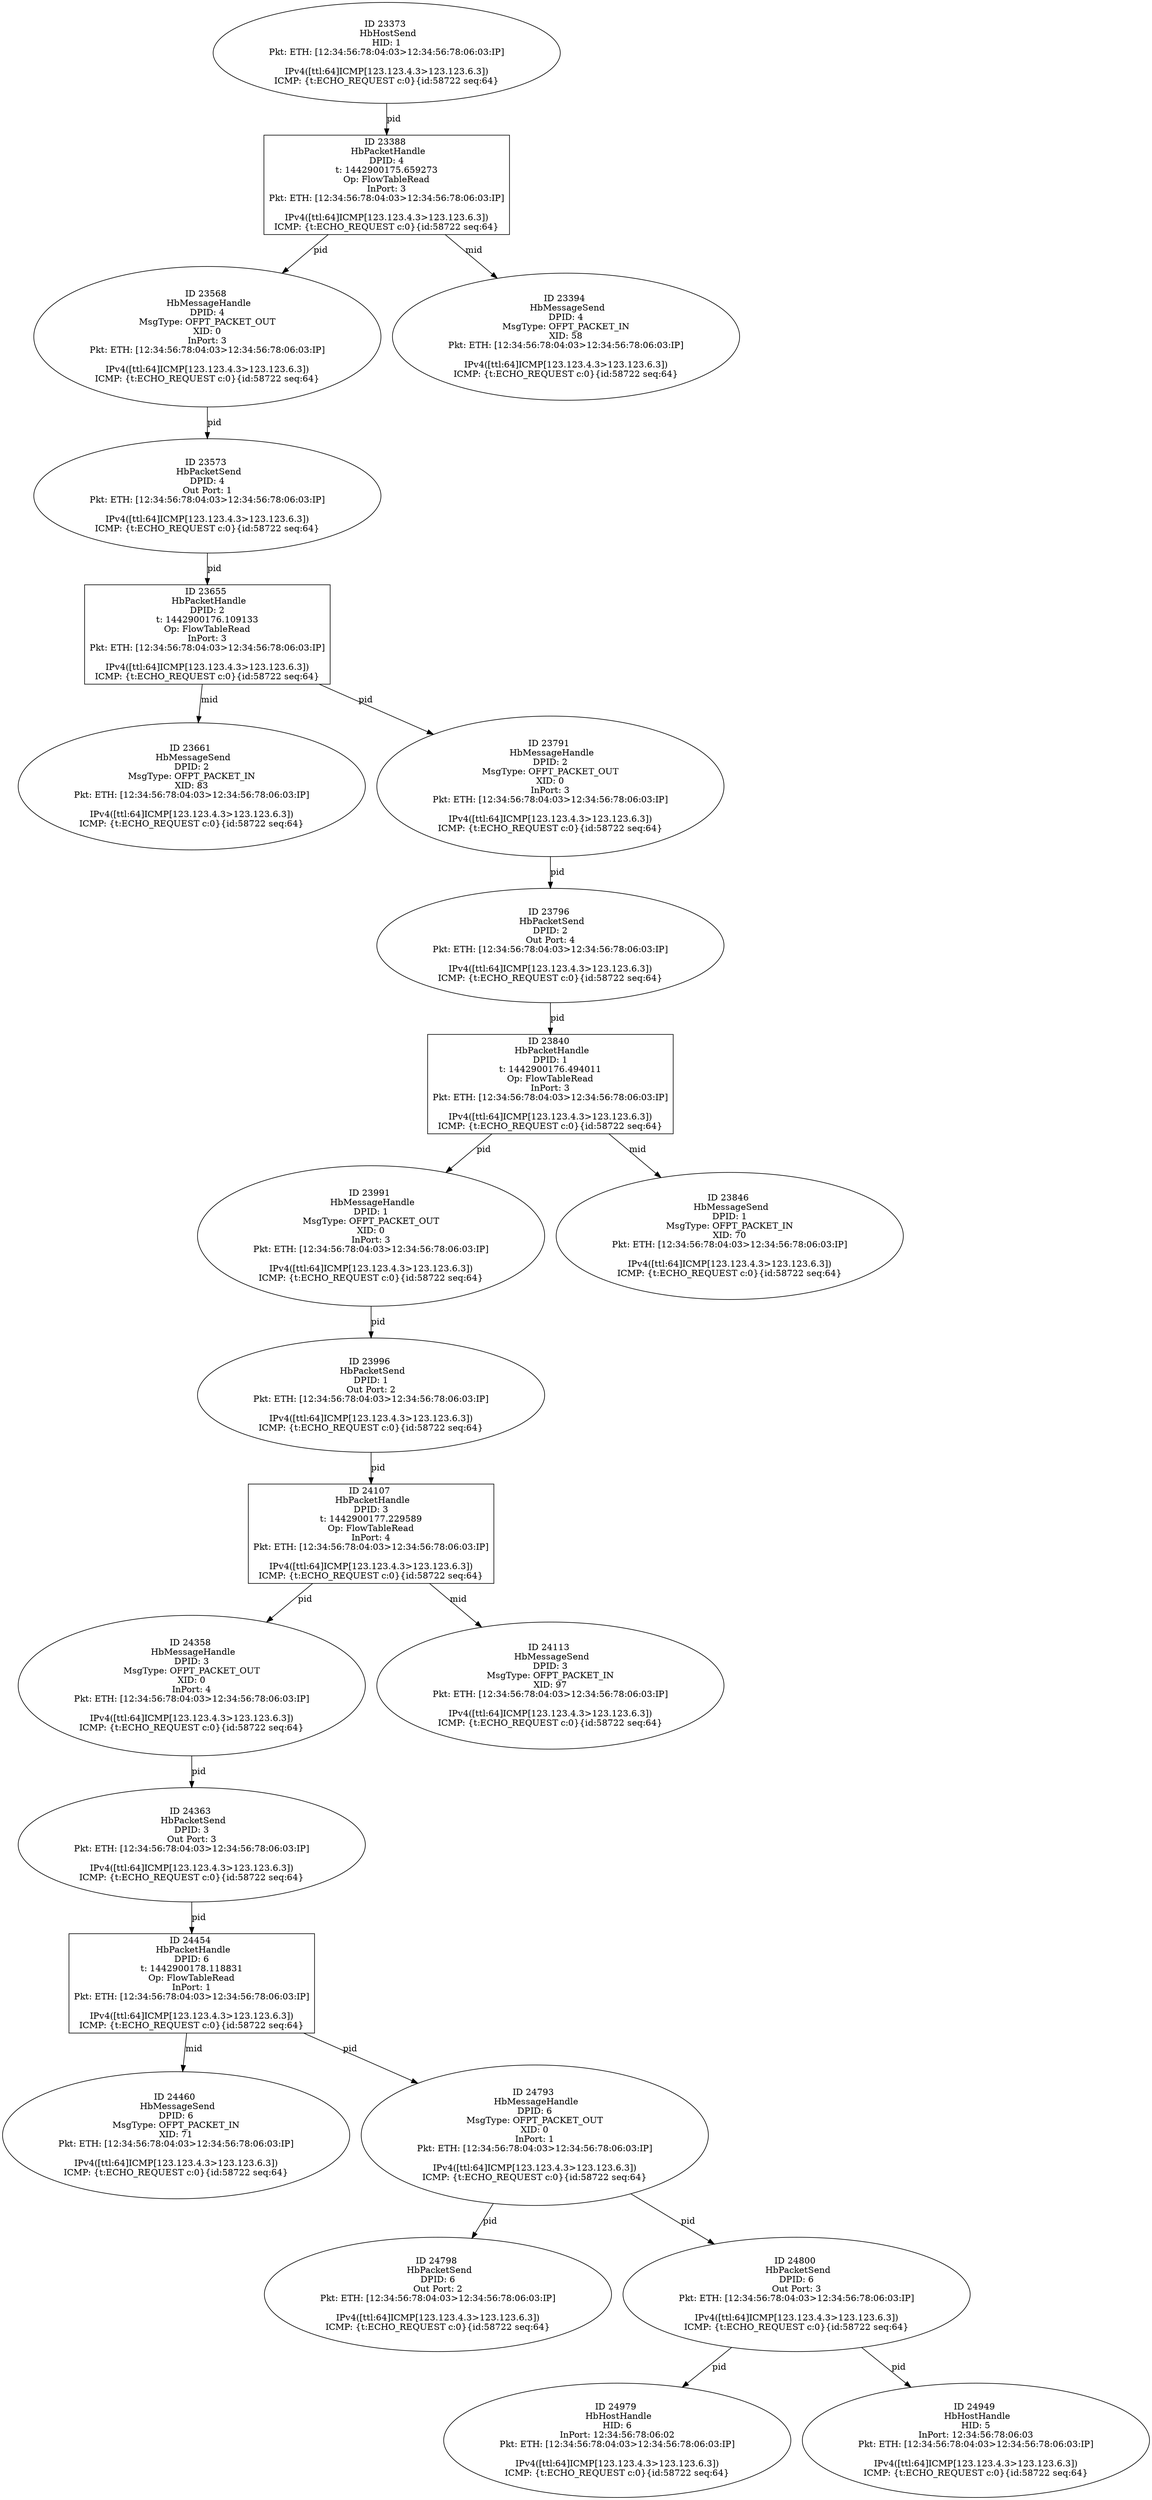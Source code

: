 strict digraph G {
24107 [shape=box, event=<hb_events.HbPacketHandle object at 0x10d0aa950>, label="ID 24107 
 HbPacketHandle
DPID: 3
t: 1442900177.229589
Op: FlowTableRead
InPort: 4
Pkt: ETH: [12:34:56:78:04:03>12:34:56:78:06:03:IP]

IPv4([ttl:64]ICMP[123.123.4.3>123.123.6.3])
ICMP: {t:ECHO_REQUEST c:0}{id:58722 seq:64}"];
24454 [shape=box, event=<hb_events.HbPacketHandle object at 0x10d1dfd90>, label="ID 24454 
 HbPacketHandle
DPID: 6
t: 1442900178.118831
Op: FlowTableRead
InPort: 1
Pkt: ETH: [12:34:56:78:04:03>12:34:56:78:06:03:IP]

IPv4([ttl:64]ICMP[123.123.4.3>123.123.6.3])
ICMP: {t:ECHO_REQUEST c:0}{id:58722 seq:64}"];
24460 [shape=oval, event=<hb_events.HbMessageSend object at 0x10d1eea50>, label="ID 24460 
 HbMessageSend
DPID: 6
MsgType: OFPT_PACKET_IN
XID: 71
Pkt: ETH: [12:34:56:78:04:03>12:34:56:78:06:03:IP]

IPv4([ttl:64]ICMP[123.123.4.3>123.123.6.3])
ICMP: {t:ECHO_REQUEST c:0}{id:58722 seq:64}"];
23568 [shape=oval, event=<hb_events.HbMessageHandle object at 0x10ce92b90>, label="ID 23568 
 HbMessageHandle
DPID: 4
MsgType: OFPT_PACKET_OUT
XID: 0
InPort: 3
Pkt: ETH: [12:34:56:78:04:03>12:34:56:78:06:03:IP]

IPv4([ttl:64]ICMP[123.123.4.3>123.123.6.3])
ICMP: {t:ECHO_REQUEST c:0}{id:58722 seq:64}"];
24979 [shape=oval, event=<hb_events.HbHostHandle object at 0x10d40fed0>, label="ID 24979 
 HbHostHandle
HID: 6
InPort: 12:34:56:78:06:02
Pkt: ETH: [12:34:56:78:04:03>12:34:56:78:06:03:IP]

IPv4([ttl:64]ICMP[123.123.4.3>123.123.6.3])
ICMP: {t:ECHO_REQUEST c:0}{id:58722 seq:64}"];
23573 [shape=oval, event=<hb_events.HbPacketSend object at 0x10ce970d0>, label="ID 23573 
 HbPacketSend
DPID: 4
Out Port: 1
Pkt: ETH: [12:34:56:78:04:03>12:34:56:78:06:03:IP]

IPv4([ttl:64]ICMP[123.123.4.3>123.123.6.3])
ICMP: {t:ECHO_REQUEST c:0}{id:58722 seq:64}"];
23840 [shape=box, event=<hb_events.HbPacketHandle object at 0x10cf6dd90>, label="ID 23840 
 HbPacketHandle
DPID: 1
t: 1442900176.494011
Op: FlowTableRead
InPort: 3
Pkt: ETH: [12:34:56:78:04:03>12:34:56:78:06:03:IP]

IPv4([ttl:64]ICMP[123.123.4.3>123.123.6.3])
ICMP: {t:ECHO_REQUEST c:0}{id:58722 seq:64}"];
24358 [shape=oval, event=<hb_events.HbMessageHandle object at 0x10d17ee90>, label="ID 24358 
 HbMessageHandle
DPID: 3
MsgType: OFPT_PACKET_OUT
XID: 0
InPort: 4
Pkt: ETH: [12:34:56:78:04:03>12:34:56:78:06:03:IP]

IPv4([ttl:64]ICMP[123.123.4.3>123.123.6.3])
ICMP: {t:ECHO_REQUEST c:0}{id:58722 seq:64}"];
24363 [shape=oval, event=<hb_events.HbPacketSend object at 0x10d17e3d0>, label="ID 24363 
 HbPacketSend
DPID: 3
Out Port: 3
Pkt: ETH: [12:34:56:78:04:03>12:34:56:78:06:03:IP]

IPv4([ttl:64]ICMP[123.123.4.3>123.123.6.3])
ICMP: {t:ECHO_REQUEST c:0}{id:58722 seq:64}"];
24113 [shape=oval, event=<hb_events.HbMessageSend object at 0x10d0b2090>, label="ID 24113 
 HbMessageSend
DPID: 3
MsgType: OFPT_PACKET_IN
XID: 97
Pkt: ETH: [12:34:56:78:04:03>12:34:56:78:06:03:IP]

IPv4([ttl:64]ICMP[123.123.4.3>123.123.6.3])
ICMP: {t:ECHO_REQUEST c:0}{id:58722 seq:64}"];
23991 [shape=oval, event=<hb_events.HbMessageHandle object at 0x10d008cd0>, label="ID 23991 
 HbMessageHandle
DPID: 1
MsgType: OFPT_PACKET_OUT
XID: 0
InPort: 3
Pkt: ETH: [12:34:56:78:04:03>12:34:56:78:06:03:IP]

IPv4([ttl:64]ICMP[123.123.4.3>123.123.6.3])
ICMP: {t:ECHO_REQUEST c:0}{id:58722 seq:64}"];
23996 [shape=oval, event=<hb_events.HbPacketSend object at 0x10d022c50>, label="ID 23996 
 HbPacketSend
DPID: 1
Out Port: 2
Pkt: ETH: [12:34:56:78:04:03>12:34:56:78:06:03:IP]

IPv4([ttl:64]ICMP[123.123.4.3>123.123.6.3])
ICMP: {t:ECHO_REQUEST c:0}{id:58722 seq:64}"];
23373 [shape=oval, event=<hb_events.HbHostSend object at 0x10cdf0990>, label="ID 23373 
 HbHostSend
HID: 1
Pkt: ETH: [12:34:56:78:04:03>12:34:56:78:06:03:IP]

IPv4([ttl:64]ICMP[123.123.4.3>123.123.6.3])
ICMP: {t:ECHO_REQUEST c:0}{id:58722 seq:64}"];
24793 [shape=oval, event=<hb_events.HbMessageHandle object at 0x10d33cc50>, label="ID 24793 
 HbMessageHandle
DPID: 6
MsgType: OFPT_PACKET_OUT
XID: 0
InPort: 1
Pkt: ETH: [12:34:56:78:04:03>12:34:56:78:06:03:IP]

IPv4([ttl:64]ICMP[123.123.4.3>123.123.6.3])
ICMP: {t:ECHO_REQUEST c:0}{id:58722 seq:64}"];
23388 [shape=box, event=<hb_events.HbPacketHandle object at 0x10cdf0bd0>, label="ID 23388 
 HbPacketHandle
DPID: 4
t: 1442900175.659273
Op: FlowTableRead
InPort: 3
Pkt: ETH: [12:34:56:78:04:03>12:34:56:78:06:03:IP]

IPv4([ttl:64]ICMP[123.123.4.3>123.123.6.3])
ICMP: {t:ECHO_REQUEST c:0}{id:58722 seq:64}"];
24798 [shape=oval, event=<hb_events.HbPacketSend object at 0x10d34ac50>, label="ID 24798 
 HbPacketSend
DPID: 6
Out Port: 2
Pkt: ETH: [12:34:56:78:04:03>12:34:56:78:06:03:IP]

IPv4([ttl:64]ICMP[123.123.4.3>123.123.6.3])
ICMP: {t:ECHO_REQUEST c:0}{id:58722 seq:64}"];
24800 [shape=oval, event=<hb_events.HbPacketSend object at 0x10d34ad50>, label="ID 24800 
 HbPacketSend
DPID: 6
Out Port: 3
Pkt: ETH: [12:34:56:78:04:03>12:34:56:78:06:03:IP]

IPv4([ttl:64]ICMP[123.123.4.3>123.123.6.3])
ICMP: {t:ECHO_REQUEST c:0}{id:58722 seq:64}"];
23394 [shape=oval, event=<hb_events.HbMessageSend object at 0x10cdf63d0>, label="ID 23394 
 HbMessageSend
DPID: 4
MsgType: OFPT_PACKET_IN
XID: 58
Pkt: ETH: [12:34:56:78:04:03>12:34:56:78:06:03:IP]

IPv4([ttl:64]ICMP[123.123.4.3>123.123.6.3])
ICMP: {t:ECHO_REQUEST c:0}{id:58722 seq:64}"];
23846 [shape=oval, event=<hb_events.HbMessageSend object at 0x10cf7f2d0>, label="ID 23846 
 HbMessageSend
DPID: 1
MsgType: OFPT_PACKET_IN
XID: 70
Pkt: ETH: [12:34:56:78:04:03>12:34:56:78:06:03:IP]

IPv4([ttl:64]ICMP[123.123.4.3>123.123.6.3])
ICMP: {t:ECHO_REQUEST c:0}{id:58722 seq:64}"];
23655 [shape=box, event=<hb_events.HbPacketHandle object at 0x10ceca990>, label="ID 23655 
 HbPacketHandle
DPID: 2
t: 1442900176.109133
Op: FlowTableRead
InPort: 3
Pkt: ETH: [12:34:56:78:04:03>12:34:56:78:06:03:IP]

IPv4([ttl:64]ICMP[123.123.4.3>123.123.6.3])
ICMP: {t:ECHO_REQUEST c:0}{id:58722 seq:64}"];
23661 [shape=oval, event=<hb_events.HbMessageSend object at 0x10ced8850>, label="ID 23661 
 HbMessageSend
DPID: 2
MsgType: OFPT_PACKET_IN
XID: 83
Pkt: ETH: [12:34:56:78:04:03>12:34:56:78:06:03:IP]

IPv4([ttl:64]ICMP[123.123.4.3>123.123.6.3])
ICMP: {t:ECHO_REQUEST c:0}{id:58722 seq:64}"];
23791 [shape=oval, event=<hb_events.HbMessageHandle object at 0x10cf60050>, label="ID 23791 
 HbMessageHandle
DPID: 2
MsgType: OFPT_PACKET_OUT
XID: 0
InPort: 3
Pkt: ETH: [12:34:56:78:04:03>12:34:56:78:06:03:IP]

IPv4([ttl:64]ICMP[123.123.4.3>123.123.6.3])
ICMP: {t:ECHO_REQUEST c:0}{id:58722 seq:64}"];
23796 [shape=oval, event=<hb_events.HbPacketSend object at 0x10cf60590>, label="ID 23796 
 HbPacketSend
DPID: 2
Out Port: 4
Pkt: ETH: [12:34:56:78:04:03>12:34:56:78:06:03:IP]

IPv4([ttl:64]ICMP[123.123.4.3>123.123.6.3])
ICMP: {t:ECHO_REQUEST c:0}{id:58722 seq:64}"];
24949 [shape=oval, event=<hb_events.HbHostHandle object at 0x10d3f5fd0>, label="ID 24949 
 HbHostHandle
HID: 5
InPort: 12:34:56:78:06:03
Pkt: ETH: [12:34:56:78:04:03>12:34:56:78:06:03:IP]

IPv4([ttl:64]ICMP[123.123.4.3>123.123.6.3])
ICMP: {t:ECHO_REQUEST c:0}{id:58722 seq:64}"];
24107 -> 24113  [rel=mid, label=mid];
24107 -> 24358  [rel=pid, label=pid];
24454 -> 24793  [rel=pid, label=pid];
24454 -> 24460  [rel=mid, label=mid];
23568 -> 23573  [rel=pid, label=pid];
23573 -> 23655  [rel=pid, label=pid];
23840 -> 23846  [rel=mid, label=mid];
23840 -> 23991  [rel=pid, label=pid];
24358 -> 24363  [rel=pid, label=pid];
24363 -> 24454  [rel=pid, label=pid];
23991 -> 23996  [rel=pid, label=pid];
23996 -> 24107  [rel=pid, label=pid];
23373 -> 23388  [rel=pid, label=pid];
24793 -> 24800  [rel=pid, label=pid];
24793 -> 24798  [rel=pid, label=pid];
23388 -> 23568  [rel=pid, label=pid];
23388 -> 23394  [rel=mid, label=mid];
24800 -> 24979  [rel=pid, label=pid];
24800 -> 24949  [rel=pid, label=pid];
23655 -> 23661  [rel=mid, label=mid];
23655 -> 23791  [rel=pid, label=pid];
23791 -> 23796  [rel=pid, label=pid];
23796 -> 23840  [rel=pid, label=pid];
}

